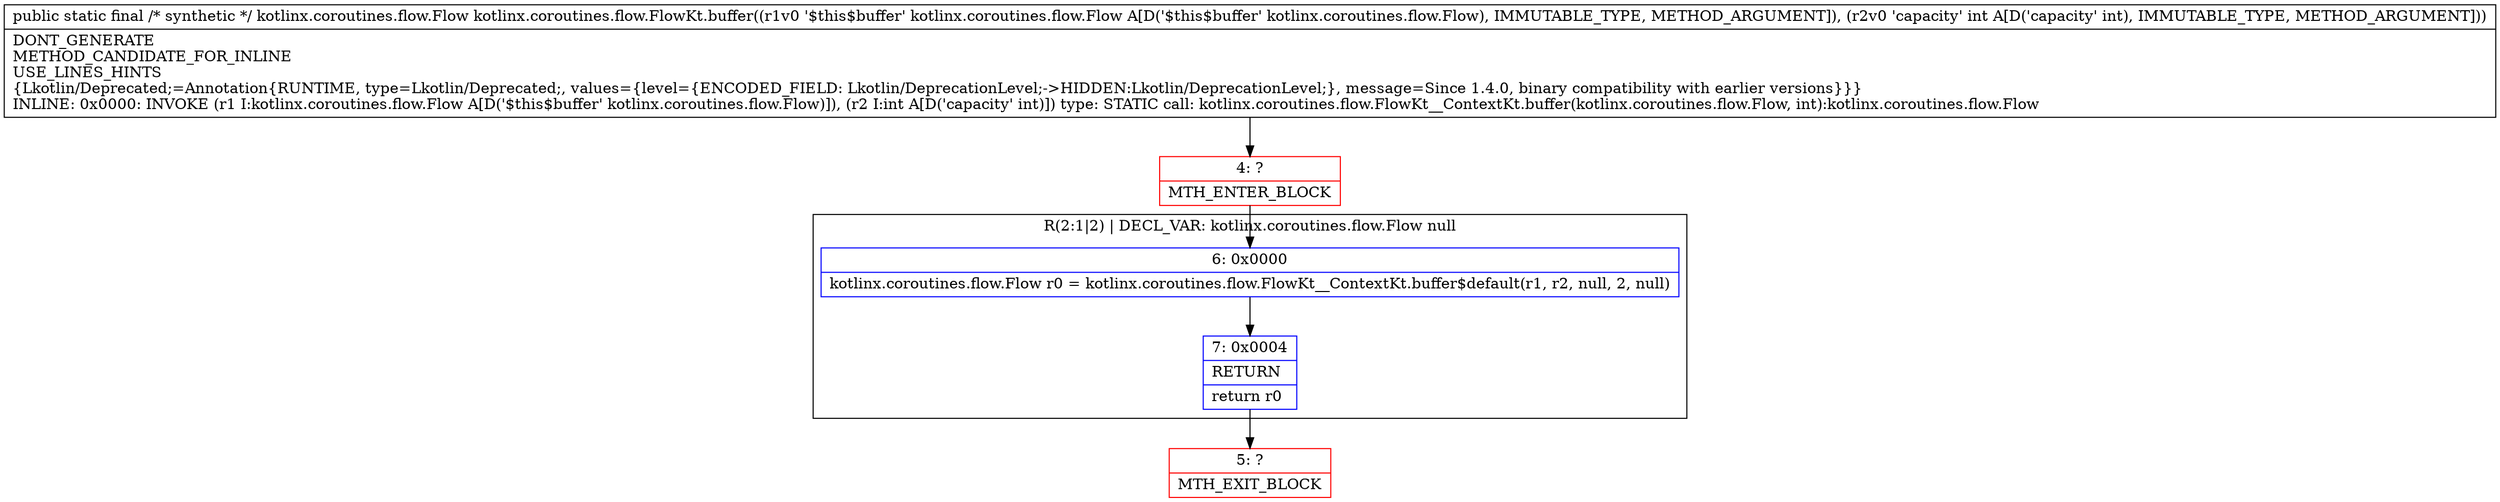 digraph "CFG forkotlinx.coroutines.flow.FlowKt.buffer(Lkotlinx\/coroutines\/flow\/Flow;I)Lkotlinx\/coroutines\/flow\/Flow;" {
subgraph cluster_Region_768909883 {
label = "R(2:1|2) | DECL_VAR: kotlinx.coroutines.flow.Flow null\l";
node [shape=record,color=blue];
Node_6 [shape=record,label="{6\:\ 0x0000|kotlinx.coroutines.flow.Flow r0 = kotlinx.coroutines.flow.FlowKt__ContextKt.buffer$default(r1, r2, null, 2, null)\l}"];
Node_7 [shape=record,label="{7\:\ 0x0004|RETURN\l|return r0\l}"];
}
Node_4 [shape=record,color=red,label="{4\:\ ?|MTH_ENTER_BLOCK\l}"];
Node_5 [shape=record,color=red,label="{5\:\ ?|MTH_EXIT_BLOCK\l}"];
MethodNode[shape=record,label="{public static final \/* synthetic *\/ kotlinx.coroutines.flow.Flow kotlinx.coroutines.flow.FlowKt.buffer((r1v0 '$this$buffer' kotlinx.coroutines.flow.Flow A[D('$this$buffer' kotlinx.coroutines.flow.Flow), IMMUTABLE_TYPE, METHOD_ARGUMENT]), (r2v0 'capacity' int A[D('capacity' int), IMMUTABLE_TYPE, METHOD_ARGUMENT]))  | DONT_GENERATE\lMETHOD_CANDIDATE_FOR_INLINE\lUSE_LINES_HINTS\l\{Lkotlin\/Deprecated;=Annotation\{RUNTIME, type=Lkotlin\/Deprecated;, values=\{level=\{ENCODED_FIELD: Lkotlin\/DeprecationLevel;\-\>HIDDEN:Lkotlin\/DeprecationLevel;\}, message=Since 1.4.0, binary compatibility with earlier versions\}\}\}\lINLINE: 0x0000: INVOKE  (r1 I:kotlinx.coroutines.flow.Flow A[D('$this$buffer' kotlinx.coroutines.flow.Flow)]), (r2 I:int A[D('capacity' int)]) type: STATIC call: kotlinx.coroutines.flow.FlowKt__ContextKt.buffer(kotlinx.coroutines.flow.Flow, int):kotlinx.coroutines.flow.Flow\l}"];
MethodNode -> Node_4;Node_6 -> Node_7;
Node_7 -> Node_5;
Node_4 -> Node_6;
}

